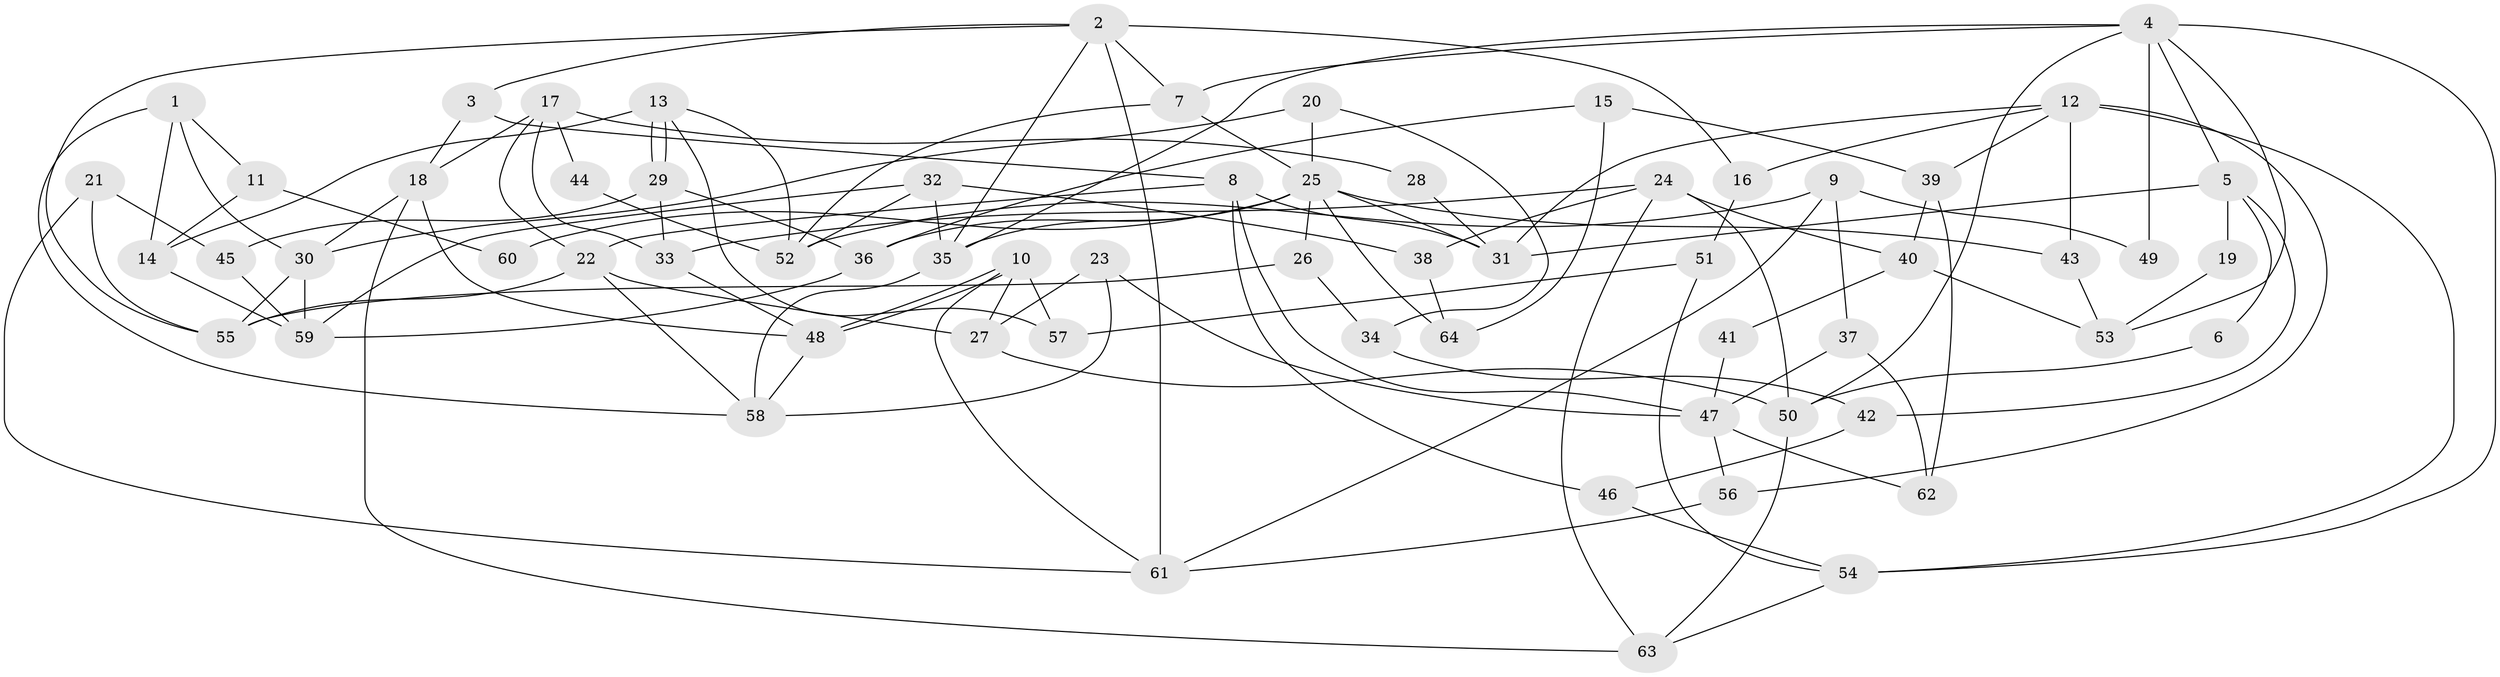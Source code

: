 // Generated by graph-tools (version 1.1) at 2025/26/03/09/25 03:26:21]
// undirected, 64 vertices, 128 edges
graph export_dot {
graph [start="1"]
  node [color=gray90,style=filled];
  1;
  2;
  3;
  4;
  5;
  6;
  7;
  8;
  9;
  10;
  11;
  12;
  13;
  14;
  15;
  16;
  17;
  18;
  19;
  20;
  21;
  22;
  23;
  24;
  25;
  26;
  27;
  28;
  29;
  30;
  31;
  32;
  33;
  34;
  35;
  36;
  37;
  38;
  39;
  40;
  41;
  42;
  43;
  44;
  45;
  46;
  47;
  48;
  49;
  50;
  51;
  52;
  53;
  54;
  55;
  56;
  57;
  58;
  59;
  60;
  61;
  62;
  63;
  64;
  1 -- 30;
  1 -- 58;
  1 -- 11;
  1 -- 14;
  2 -- 7;
  2 -- 55;
  2 -- 3;
  2 -- 16;
  2 -- 35;
  2 -- 61;
  3 -- 8;
  3 -- 18;
  4 -- 35;
  4 -- 50;
  4 -- 5;
  4 -- 7;
  4 -- 49;
  4 -- 53;
  4 -- 54;
  5 -- 31;
  5 -- 6;
  5 -- 19;
  5 -- 42;
  6 -- 50;
  7 -- 25;
  7 -- 52;
  8 -- 47;
  8 -- 31;
  8 -- 22;
  8 -- 46;
  9 -- 52;
  9 -- 61;
  9 -- 37;
  9 -- 49;
  10 -- 27;
  10 -- 48;
  10 -- 48;
  10 -- 57;
  10 -- 61;
  11 -- 14;
  11 -- 60;
  12 -- 16;
  12 -- 54;
  12 -- 31;
  12 -- 39;
  12 -- 43;
  12 -- 56;
  13 -- 29;
  13 -- 29;
  13 -- 14;
  13 -- 52;
  13 -- 57;
  14 -- 59;
  15 -- 36;
  15 -- 39;
  15 -- 64;
  16 -- 51;
  17 -- 18;
  17 -- 22;
  17 -- 28;
  17 -- 33;
  17 -- 44;
  18 -- 30;
  18 -- 48;
  18 -- 63;
  19 -- 53;
  20 -- 25;
  20 -- 30;
  20 -- 34;
  21 -- 55;
  21 -- 61;
  21 -- 45;
  22 -- 58;
  22 -- 27;
  22 -- 55;
  23 -- 47;
  23 -- 58;
  23 -- 27;
  24 -- 33;
  24 -- 50;
  24 -- 38;
  24 -- 40;
  24 -- 63;
  25 -- 36;
  25 -- 35;
  25 -- 26;
  25 -- 31;
  25 -- 43;
  25 -- 60;
  25 -- 64;
  26 -- 34;
  26 -- 55;
  27 -- 50;
  28 -- 31;
  29 -- 33;
  29 -- 36;
  29 -- 45;
  30 -- 59;
  30 -- 55;
  32 -- 52;
  32 -- 38;
  32 -- 35;
  32 -- 59;
  33 -- 48;
  34 -- 42;
  35 -- 58;
  36 -- 59;
  37 -- 47;
  37 -- 62;
  38 -- 64;
  39 -- 40;
  39 -- 62;
  40 -- 53;
  40 -- 41;
  41 -- 47;
  42 -- 46;
  43 -- 53;
  44 -- 52;
  45 -- 59;
  46 -- 54;
  47 -- 62;
  47 -- 56;
  48 -- 58;
  50 -- 63;
  51 -- 54;
  51 -- 57;
  54 -- 63;
  56 -- 61;
}
